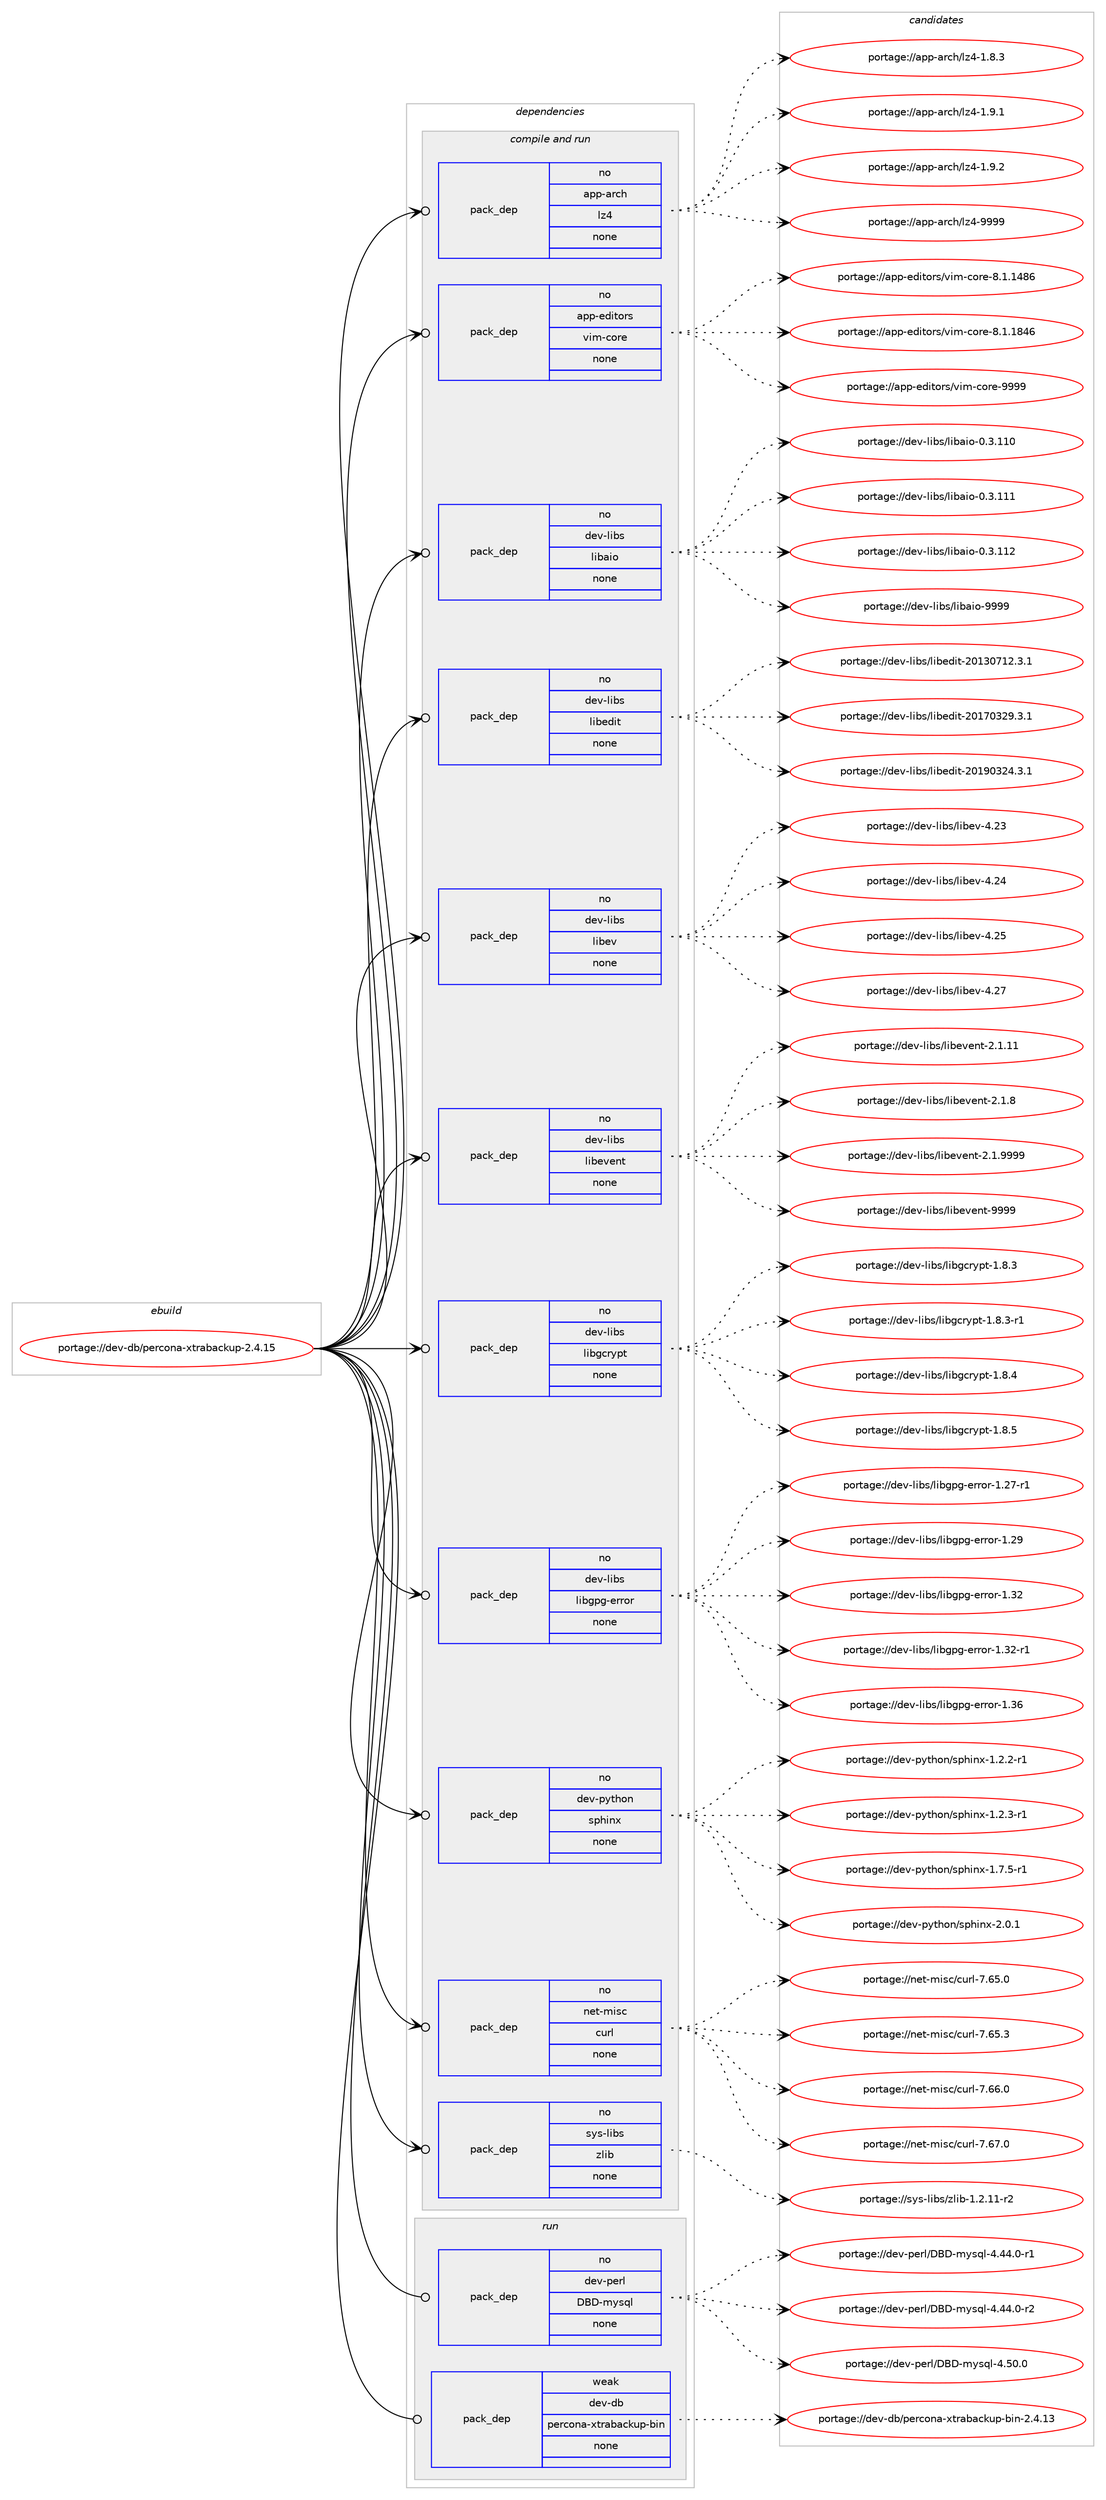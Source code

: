 digraph prolog {

# *************
# Graph options
# *************

newrank=true;
concentrate=true;
compound=true;
graph [rankdir=LR,fontname=Helvetica,fontsize=10,ranksep=1.5];#, ranksep=2.5, nodesep=0.2];
edge  [arrowhead=vee];
node  [fontname=Helvetica,fontsize=10];

# **********
# The ebuild
# **********

subgraph cluster_leftcol {
color=gray;
rank=same;
label=<<i>ebuild</i>>;
id [label="portage://dev-db/percona-xtrabackup-2.4.15", color=red, width=4, href="../dev-db/percona-xtrabackup-2.4.15.svg"];
}

# ****************
# The dependencies
# ****************

subgraph cluster_midcol {
color=gray;
label=<<i>dependencies</i>>;
subgraph cluster_compile {
fillcolor="#eeeeee";
style=filled;
label=<<i>compile</i>>;
}
subgraph cluster_compileandrun {
fillcolor="#eeeeee";
style=filled;
label=<<i>compile and run</i>>;
subgraph pack42257 {
dependency56249 [label=<<TABLE BORDER="0" CELLBORDER="1" CELLSPACING="0" CELLPADDING="4" WIDTH="220"><TR><TD ROWSPAN="6" CELLPADDING="30">pack_dep</TD></TR><TR><TD WIDTH="110">no</TD></TR><TR><TD>app-arch</TD></TR><TR><TD>lz4</TD></TR><TR><TD>none</TD></TR><TR><TD></TD></TR></TABLE>>, shape=none, color=blue];
}
id:e -> dependency56249:w [weight=20,style="solid",arrowhead="odotvee"];
subgraph pack42258 {
dependency56250 [label=<<TABLE BORDER="0" CELLBORDER="1" CELLSPACING="0" CELLPADDING="4" WIDTH="220"><TR><TD ROWSPAN="6" CELLPADDING="30">pack_dep</TD></TR><TR><TD WIDTH="110">no</TD></TR><TR><TD>app-editors</TD></TR><TR><TD>vim-core</TD></TR><TR><TD>none</TD></TR><TR><TD></TD></TR></TABLE>>, shape=none, color=blue];
}
id:e -> dependency56250:w [weight=20,style="solid",arrowhead="odotvee"];
subgraph pack42259 {
dependency56251 [label=<<TABLE BORDER="0" CELLBORDER="1" CELLSPACING="0" CELLPADDING="4" WIDTH="220"><TR><TD ROWSPAN="6" CELLPADDING="30">pack_dep</TD></TR><TR><TD WIDTH="110">no</TD></TR><TR><TD>dev-libs</TD></TR><TR><TD>libaio</TD></TR><TR><TD>none</TD></TR><TR><TD></TD></TR></TABLE>>, shape=none, color=blue];
}
id:e -> dependency56251:w [weight=20,style="solid",arrowhead="odotvee"];
subgraph pack42260 {
dependency56252 [label=<<TABLE BORDER="0" CELLBORDER="1" CELLSPACING="0" CELLPADDING="4" WIDTH="220"><TR><TD ROWSPAN="6" CELLPADDING="30">pack_dep</TD></TR><TR><TD WIDTH="110">no</TD></TR><TR><TD>dev-libs</TD></TR><TR><TD>libedit</TD></TR><TR><TD>none</TD></TR><TR><TD></TD></TR></TABLE>>, shape=none, color=blue];
}
id:e -> dependency56252:w [weight=20,style="solid",arrowhead="odotvee"];
subgraph pack42261 {
dependency56253 [label=<<TABLE BORDER="0" CELLBORDER="1" CELLSPACING="0" CELLPADDING="4" WIDTH="220"><TR><TD ROWSPAN="6" CELLPADDING="30">pack_dep</TD></TR><TR><TD WIDTH="110">no</TD></TR><TR><TD>dev-libs</TD></TR><TR><TD>libev</TD></TR><TR><TD>none</TD></TR><TR><TD></TD></TR></TABLE>>, shape=none, color=blue];
}
id:e -> dependency56253:w [weight=20,style="solid",arrowhead="odotvee"];
subgraph pack42262 {
dependency56254 [label=<<TABLE BORDER="0" CELLBORDER="1" CELLSPACING="0" CELLPADDING="4" WIDTH="220"><TR><TD ROWSPAN="6" CELLPADDING="30">pack_dep</TD></TR><TR><TD WIDTH="110">no</TD></TR><TR><TD>dev-libs</TD></TR><TR><TD>libevent</TD></TR><TR><TD>none</TD></TR><TR><TD></TD></TR></TABLE>>, shape=none, color=blue];
}
id:e -> dependency56254:w [weight=20,style="solid",arrowhead="odotvee"];
subgraph pack42263 {
dependency56255 [label=<<TABLE BORDER="0" CELLBORDER="1" CELLSPACING="0" CELLPADDING="4" WIDTH="220"><TR><TD ROWSPAN="6" CELLPADDING="30">pack_dep</TD></TR><TR><TD WIDTH="110">no</TD></TR><TR><TD>dev-libs</TD></TR><TR><TD>libgcrypt</TD></TR><TR><TD>none</TD></TR><TR><TD></TD></TR></TABLE>>, shape=none, color=blue];
}
id:e -> dependency56255:w [weight=20,style="solid",arrowhead="odotvee"];
subgraph pack42264 {
dependency56256 [label=<<TABLE BORDER="0" CELLBORDER="1" CELLSPACING="0" CELLPADDING="4" WIDTH="220"><TR><TD ROWSPAN="6" CELLPADDING="30">pack_dep</TD></TR><TR><TD WIDTH="110">no</TD></TR><TR><TD>dev-libs</TD></TR><TR><TD>libgpg-error</TD></TR><TR><TD>none</TD></TR><TR><TD></TD></TR></TABLE>>, shape=none, color=blue];
}
id:e -> dependency56256:w [weight=20,style="solid",arrowhead="odotvee"];
subgraph pack42265 {
dependency56257 [label=<<TABLE BORDER="0" CELLBORDER="1" CELLSPACING="0" CELLPADDING="4" WIDTH="220"><TR><TD ROWSPAN="6" CELLPADDING="30">pack_dep</TD></TR><TR><TD WIDTH="110">no</TD></TR><TR><TD>dev-python</TD></TR><TR><TD>sphinx</TD></TR><TR><TD>none</TD></TR><TR><TD></TD></TR></TABLE>>, shape=none, color=blue];
}
id:e -> dependency56257:w [weight=20,style="solid",arrowhead="odotvee"];
subgraph pack42266 {
dependency56258 [label=<<TABLE BORDER="0" CELLBORDER="1" CELLSPACING="0" CELLPADDING="4" WIDTH="220"><TR><TD ROWSPAN="6" CELLPADDING="30">pack_dep</TD></TR><TR><TD WIDTH="110">no</TD></TR><TR><TD>net-misc</TD></TR><TR><TD>curl</TD></TR><TR><TD>none</TD></TR><TR><TD></TD></TR></TABLE>>, shape=none, color=blue];
}
id:e -> dependency56258:w [weight=20,style="solid",arrowhead="odotvee"];
subgraph pack42267 {
dependency56259 [label=<<TABLE BORDER="0" CELLBORDER="1" CELLSPACING="0" CELLPADDING="4" WIDTH="220"><TR><TD ROWSPAN="6" CELLPADDING="30">pack_dep</TD></TR><TR><TD WIDTH="110">no</TD></TR><TR><TD>sys-libs</TD></TR><TR><TD>zlib</TD></TR><TR><TD>none</TD></TR><TR><TD></TD></TR></TABLE>>, shape=none, color=blue];
}
id:e -> dependency56259:w [weight=20,style="solid",arrowhead="odotvee"];
}
subgraph cluster_run {
fillcolor="#eeeeee";
style=filled;
label=<<i>run</i>>;
subgraph pack42268 {
dependency56260 [label=<<TABLE BORDER="0" CELLBORDER="1" CELLSPACING="0" CELLPADDING="4" WIDTH="220"><TR><TD ROWSPAN="6" CELLPADDING="30">pack_dep</TD></TR><TR><TD WIDTH="110">no</TD></TR><TR><TD>dev-perl</TD></TR><TR><TD>DBD-mysql</TD></TR><TR><TD>none</TD></TR><TR><TD></TD></TR></TABLE>>, shape=none, color=blue];
}
id:e -> dependency56260:w [weight=20,style="solid",arrowhead="odot"];
subgraph pack42269 {
dependency56261 [label=<<TABLE BORDER="0" CELLBORDER="1" CELLSPACING="0" CELLPADDING="4" WIDTH="220"><TR><TD ROWSPAN="6" CELLPADDING="30">pack_dep</TD></TR><TR><TD WIDTH="110">weak</TD></TR><TR><TD>dev-db</TD></TR><TR><TD>percona-xtrabackup-bin</TD></TR><TR><TD>none</TD></TR><TR><TD></TD></TR></TABLE>>, shape=none, color=blue];
}
id:e -> dependency56261:w [weight=20,style="solid",arrowhead="odot"];
}
}

# **************
# The candidates
# **************

subgraph cluster_choices {
rank=same;
color=gray;
label=<<i>candidates</i>>;

subgraph choice42257 {
color=black;
nodesep=1;
choiceportage971121124597114991044710812252454946564651 [label="portage://app-arch/lz4-1.8.3", color=red, width=4,href="../app-arch/lz4-1.8.3.svg"];
choiceportage971121124597114991044710812252454946574649 [label="portage://app-arch/lz4-1.9.1", color=red, width=4,href="../app-arch/lz4-1.9.1.svg"];
choiceportage971121124597114991044710812252454946574650 [label="portage://app-arch/lz4-1.9.2", color=red, width=4,href="../app-arch/lz4-1.9.2.svg"];
choiceportage9711211245971149910447108122524557575757 [label="portage://app-arch/lz4-9999", color=red, width=4,href="../app-arch/lz4-9999.svg"];
dependency56249:e -> choiceportage971121124597114991044710812252454946564651:w [style=dotted,weight="100"];
dependency56249:e -> choiceportage971121124597114991044710812252454946574649:w [style=dotted,weight="100"];
dependency56249:e -> choiceportage971121124597114991044710812252454946574650:w [style=dotted,weight="100"];
dependency56249:e -> choiceportage9711211245971149910447108122524557575757:w [style=dotted,weight="100"];
}
subgraph choice42258 {
color=black;
nodesep=1;
choiceportage9711211245101100105116111114115471181051094599111114101455646494649525654 [label="portage://app-editors/vim-core-8.1.1486", color=red, width=4,href="../app-editors/vim-core-8.1.1486.svg"];
choiceportage9711211245101100105116111114115471181051094599111114101455646494649565254 [label="portage://app-editors/vim-core-8.1.1846", color=red, width=4,href="../app-editors/vim-core-8.1.1846.svg"];
choiceportage97112112451011001051161111141154711810510945991111141014557575757 [label="portage://app-editors/vim-core-9999", color=red, width=4,href="../app-editors/vim-core-9999.svg"];
dependency56250:e -> choiceportage9711211245101100105116111114115471181051094599111114101455646494649525654:w [style=dotted,weight="100"];
dependency56250:e -> choiceportage9711211245101100105116111114115471181051094599111114101455646494649565254:w [style=dotted,weight="100"];
dependency56250:e -> choiceportage97112112451011001051161111141154711810510945991111141014557575757:w [style=dotted,weight="100"];
}
subgraph choice42259 {
color=black;
nodesep=1;
choiceportage10010111845108105981154710810598971051114548465146494948 [label="portage://dev-libs/libaio-0.3.110", color=red, width=4,href="../dev-libs/libaio-0.3.110.svg"];
choiceportage10010111845108105981154710810598971051114548465146494949 [label="portage://dev-libs/libaio-0.3.111", color=red, width=4,href="../dev-libs/libaio-0.3.111.svg"];
choiceportage10010111845108105981154710810598971051114548465146494950 [label="portage://dev-libs/libaio-0.3.112", color=red, width=4,href="../dev-libs/libaio-0.3.112.svg"];
choiceportage10010111845108105981154710810598971051114557575757 [label="portage://dev-libs/libaio-9999", color=red, width=4,href="../dev-libs/libaio-9999.svg"];
dependency56251:e -> choiceportage10010111845108105981154710810598971051114548465146494948:w [style=dotted,weight="100"];
dependency56251:e -> choiceportage10010111845108105981154710810598971051114548465146494949:w [style=dotted,weight="100"];
dependency56251:e -> choiceportage10010111845108105981154710810598971051114548465146494950:w [style=dotted,weight="100"];
dependency56251:e -> choiceportage10010111845108105981154710810598971051114557575757:w [style=dotted,weight="100"];
}
subgraph choice42260 {
color=black;
nodesep=1;
choiceportage1001011184510810598115471081059810110010511645504849514855495046514649 [label="portage://dev-libs/libedit-20130712.3.1", color=red, width=4,href="../dev-libs/libedit-20130712.3.1.svg"];
choiceportage1001011184510810598115471081059810110010511645504849554851505746514649 [label="portage://dev-libs/libedit-20170329.3.1", color=red, width=4,href="../dev-libs/libedit-20170329.3.1.svg"];
choiceportage1001011184510810598115471081059810110010511645504849574851505246514649 [label="portage://dev-libs/libedit-20190324.3.1", color=red, width=4,href="../dev-libs/libedit-20190324.3.1.svg"];
dependency56252:e -> choiceportage1001011184510810598115471081059810110010511645504849514855495046514649:w [style=dotted,weight="100"];
dependency56252:e -> choiceportage1001011184510810598115471081059810110010511645504849554851505746514649:w [style=dotted,weight="100"];
dependency56252:e -> choiceportage1001011184510810598115471081059810110010511645504849574851505246514649:w [style=dotted,weight="100"];
}
subgraph choice42261 {
color=black;
nodesep=1;
choiceportage100101118451081059811547108105981011184552465051 [label="portage://dev-libs/libev-4.23", color=red, width=4,href="../dev-libs/libev-4.23.svg"];
choiceportage100101118451081059811547108105981011184552465052 [label="portage://dev-libs/libev-4.24", color=red, width=4,href="../dev-libs/libev-4.24.svg"];
choiceportage100101118451081059811547108105981011184552465053 [label="portage://dev-libs/libev-4.25", color=red, width=4,href="../dev-libs/libev-4.25.svg"];
choiceportage100101118451081059811547108105981011184552465055 [label="portage://dev-libs/libev-4.27", color=red, width=4,href="../dev-libs/libev-4.27.svg"];
dependency56253:e -> choiceportage100101118451081059811547108105981011184552465051:w [style=dotted,weight="100"];
dependency56253:e -> choiceportage100101118451081059811547108105981011184552465052:w [style=dotted,weight="100"];
dependency56253:e -> choiceportage100101118451081059811547108105981011184552465053:w [style=dotted,weight="100"];
dependency56253:e -> choiceportage100101118451081059811547108105981011184552465055:w [style=dotted,weight="100"];
}
subgraph choice42262 {
color=black;
nodesep=1;
choiceportage1001011184510810598115471081059810111810111011645504649464949 [label="portage://dev-libs/libevent-2.1.11", color=red, width=4,href="../dev-libs/libevent-2.1.11.svg"];
choiceportage10010111845108105981154710810598101118101110116455046494656 [label="portage://dev-libs/libevent-2.1.8", color=red, width=4,href="../dev-libs/libevent-2.1.8.svg"];
choiceportage10010111845108105981154710810598101118101110116455046494657575757 [label="portage://dev-libs/libevent-2.1.9999", color=red, width=4,href="../dev-libs/libevent-2.1.9999.svg"];
choiceportage100101118451081059811547108105981011181011101164557575757 [label="portage://dev-libs/libevent-9999", color=red, width=4,href="../dev-libs/libevent-9999.svg"];
dependency56254:e -> choiceportage1001011184510810598115471081059810111810111011645504649464949:w [style=dotted,weight="100"];
dependency56254:e -> choiceportage10010111845108105981154710810598101118101110116455046494656:w [style=dotted,weight="100"];
dependency56254:e -> choiceportage10010111845108105981154710810598101118101110116455046494657575757:w [style=dotted,weight="100"];
dependency56254:e -> choiceportage100101118451081059811547108105981011181011101164557575757:w [style=dotted,weight="100"];
}
subgraph choice42263 {
color=black;
nodesep=1;
choiceportage1001011184510810598115471081059810399114121112116454946564651 [label="portage://dev-libs/libgcrypt-1.8.3", color=red, width=4,href="../dev-libs/libgcrypt-1.8.3.svg"];
choiceportage10010111845108105981154710810598103991141211121164549465646514511449 [label="portage://dev-libs/libgcrypt-1.8.3-r1", color=red, width=4,href="../dev-libs/libgcrypt-1.8.3-r1.svg"];
choiceportage1001011184510810598115471081059810399114121112116454946564652 [label="portage://dev-libs/libgcrypt-1.8.4", color=red, width=4,href="../dev-libs/libgcrypt-1.8.4.svg"];
choiceportage1001011184510810598115471081059810399114121112116454946564653 [label="portage://dev-libs/libgcrypt-1.8.5", color=red, width=4,href="../dev-libs/libgcrypt-1.8.5.svg"];
dependency56255:e -> choiceportage1001011184510810598115471081059810399114121112116454946564651:w [style=dotted,weight="100"];
dependency56255:e -> choiceportage10010111845108105981154710810598103991141211121164549465646514511449:w [style=dotted,weight="100"];
dependency56255:e -> choiceportage1001011184510810598115471081059810399114121112116454946564652:w [style=dotted,weight="100"];
dependency56255:e -> choiceportage1001011184510810598115471081059810399114121112116454946564653:w [style=dotted,weight="100"];
}
subgraph choice42264 {
color=black;
nodesep=1;
choiceportage100101118451081059811547108105981031121034510111411411111445494650554511449 [label="portage://dev-libs/libgpg-error-1.27-r1", color=red, width=4,href="../dev-libs/libgpg-error-1.27-r1.svg"];
choiceportage10010111845108105981154710810598103112103451011141141111144549465057 [label="portage://dev-libs/libgpg-error-1.29", color=red, width=4,href="../dev-libs/libgpg-error-1.29.svg"];
choiceportage10010111845108105981154710810598103112103451011141141111144549465150 [label="portage://dev-libs/libgpg-error-1.32", color=red, width=4,href="../dev-libs/libgpg-error-1.32.svg"];
choiceportage100101118451081059811547108105981031121034510111411411111445494651504511449 [label="portage://dev-libs/libgpg-error-1.32-r1", color=red, width=4,href="../dev-libs/libgpg-error-1.32-r1.svg"];
choiceportage10010111845108105981154710810598103112103451011141141111144549465154 [label="portage://dev-libs/libgpg-error-1.36", color=red, width=4,href="../dev-libs/libgpg-error-1.36.svg"];
dependency56256:e -> choiceportage100101118451081059811547108105981031121034510111411411111445494650554511449:w [style=dotted,weight="100"];
dependency56256:e -> choiceportage10010111845108105981154710810598103112103451011141141111144549465057:w [style=dotted,weight="100"];
dependency56256:e -> choiceportage10010111845108105981154710810598103112103451011141141111144549465150:w [style=dotted,weight="100"];
dependency56256:e -> choiceportage100101118451081059811547108105981031121034510111411411111445494651504511449:w [style=dotted,weight="100"];
dependency56256:e -> choiceportage10010111845108105981154710810598103112103451011141141111144549465154:w [style=dotted,weight="100"];
}
subgraph choice42265 {
color=black;
nodesep=1;
choiceportage10010111845112121116104111110471151121041051101204549465046504511449 [label="portage://dev-python/sphinx-1.2.2-r1", color=red, width=4,href="../dev-python/sphinx-1.2.2-r1.svg"];
choiceportage10010111845112121116104111110471151121041051101204549465046514511449 [label="portage://dev-python/sphinx-1.2.3-r1", color=red, width=4,href="../dev-python/sphinx-1.2.3-r1.svg"];
choiceportage10010111845112121116104111110471151121041051101204549465546534511449 [label="portage://dev-python/sphinx-1.7.5-r1", color=red, width=4,href="../dev-python/sphinx-1.7.5-r1.svg"];
choiceportage1001011184511212111610411111047115112104105110120455046484649 [label="portage://dev-python/sphinx-2.0.1", color=red, width=4,href="../dev-python/sphinx-2.0.1.svg"];
dependency56257:e -> choiceportage10010111845112121116104111110471151121041051101204549465046504511449:w [style=dotted,weight="100"];
dependency56257:e -> choiceportage10010111845112121116104111110471151121041051101204549465046514511449:w [style=dotted,weight="100"];
dependency56257:e -> choiceportage10010111845112121116104111110471151121041051101204549465546534511449:w [style=dotted,weight="100"];
dependency56257:e -> choiceportage1001011184511212111610411111047115112104105110120455046484649:w [style=dotted,weight="100"];
}
subgraph choice42266 {
color=black;
nodesep=1;
choiceportage1101011164510910511599479911711410845554654534648 [label="portage://net-misc/curl-7.65.0", color=red, width=4,href="../net-misc/curl-7.65.0.svg"];
choiceportage1101011164510910511599479911711410845554654534651 [label="portage://net-misc/curl-7.65.3", color=red, width=4,href="../net-misc/curl-7.65.3.svg"];
choiceportage1101011164510910511599479911711410845554654544648 [label="portage://net-misc/curl-7.66.0", color=red, width=4,href="../net-misc/curl-7.66.0.svg"];
choiceportage1101011164510910511599479911711410845554654554648 [label="portage://net-misc/curl-7.67.0", color=red, width=4,href="../net-misc/curl-7.67.0.svg"];
dependency56258:e -> choiceportage1101011164510910511599479911711410845554654534648:w [style=dotted,weight="100"];
dependency56258:e -> choiceportage1101011164510910511599479911711410845554654534651:w [style=dotted,weight="100"];
dependency56258:e -> choiceportage1101011164510910511599479911711410845554654544648:w [style=dotted,weight="100"];
dependency56258:e -> choiceportage1101011164510910511599479911711410845554654554648:w [style=dotted,weight="100"];
}
subgraph choice42267 {
color=black;
nodesep=1;
choiceportage11512111545108105981154712210810598454946504649494511450 [label="portage://sys-libs/zlib-1.2.11-r2", color=red, width=4,href="../sys-libs/zlib-1.2.11-r2.svg"];
dependency56259:e -> choiceportage11512111545108105981154712210810598454946504649494511450:w [style=dotted,weight="100"];
}
subgraph choice42268 {
color=black;
nodesep=1;
choiceportage100101118451121011141084768666845109121115113108455246525246484511449 [label="portage://dev-perl/DBD-mysql-4.44.0-r1", color=red, width=4,href="../dev-perl/DBD-mysql-4.44.0-r1.svg"];
choiceportage100101118451121011141084768666845109121115113108455246525246484511450 [label="portage://dev-perl/DBD-mysql-4.44.0-r2", color=red, width=4,href="../dev-perl/DBD-mysql-4.44.0-r2.svg"];
choiceportage10010111845112101114108476866684510912111511310845524653484648 [label="portage://dev-perl/DBD-mysql-4.50.0", color=red, width=4,href="../dev-perl/DBD-mysql-4.50.0.svg"];
dependency56260:e -> choiceportage100101118451121011141084768666845109121115113108455246525246484511449:w [style=dotted,weight="100"];
dependency56260:e -> choiceportage100101118451121011141084768666845109121115113108455246525246484511450:w [style=dotted,weight="100"];
dependency56260:e -> choiceportage10010111845112101114108476866684510912111511310845524653484648:w [style=dotted,weight="100"];
}
subgraph choice42269 {
color=black;
nodesep=1;
choiceportage10010111845100984711210111499111110974512011611497989799107117112459810511045504652464951 [label="portage://dev-db/percona-xtrabackup-bin-2.4.13", color=red, width=4,href="../dev-db/percona-xtrabackup-bin-2.4.13.svg"];
dependency56261:e -> choiceportage10010111845100984711210111499111110974512011611497989799107117112459810511045504652464951:w [style=dotted,weight="100"];
}
}

}
